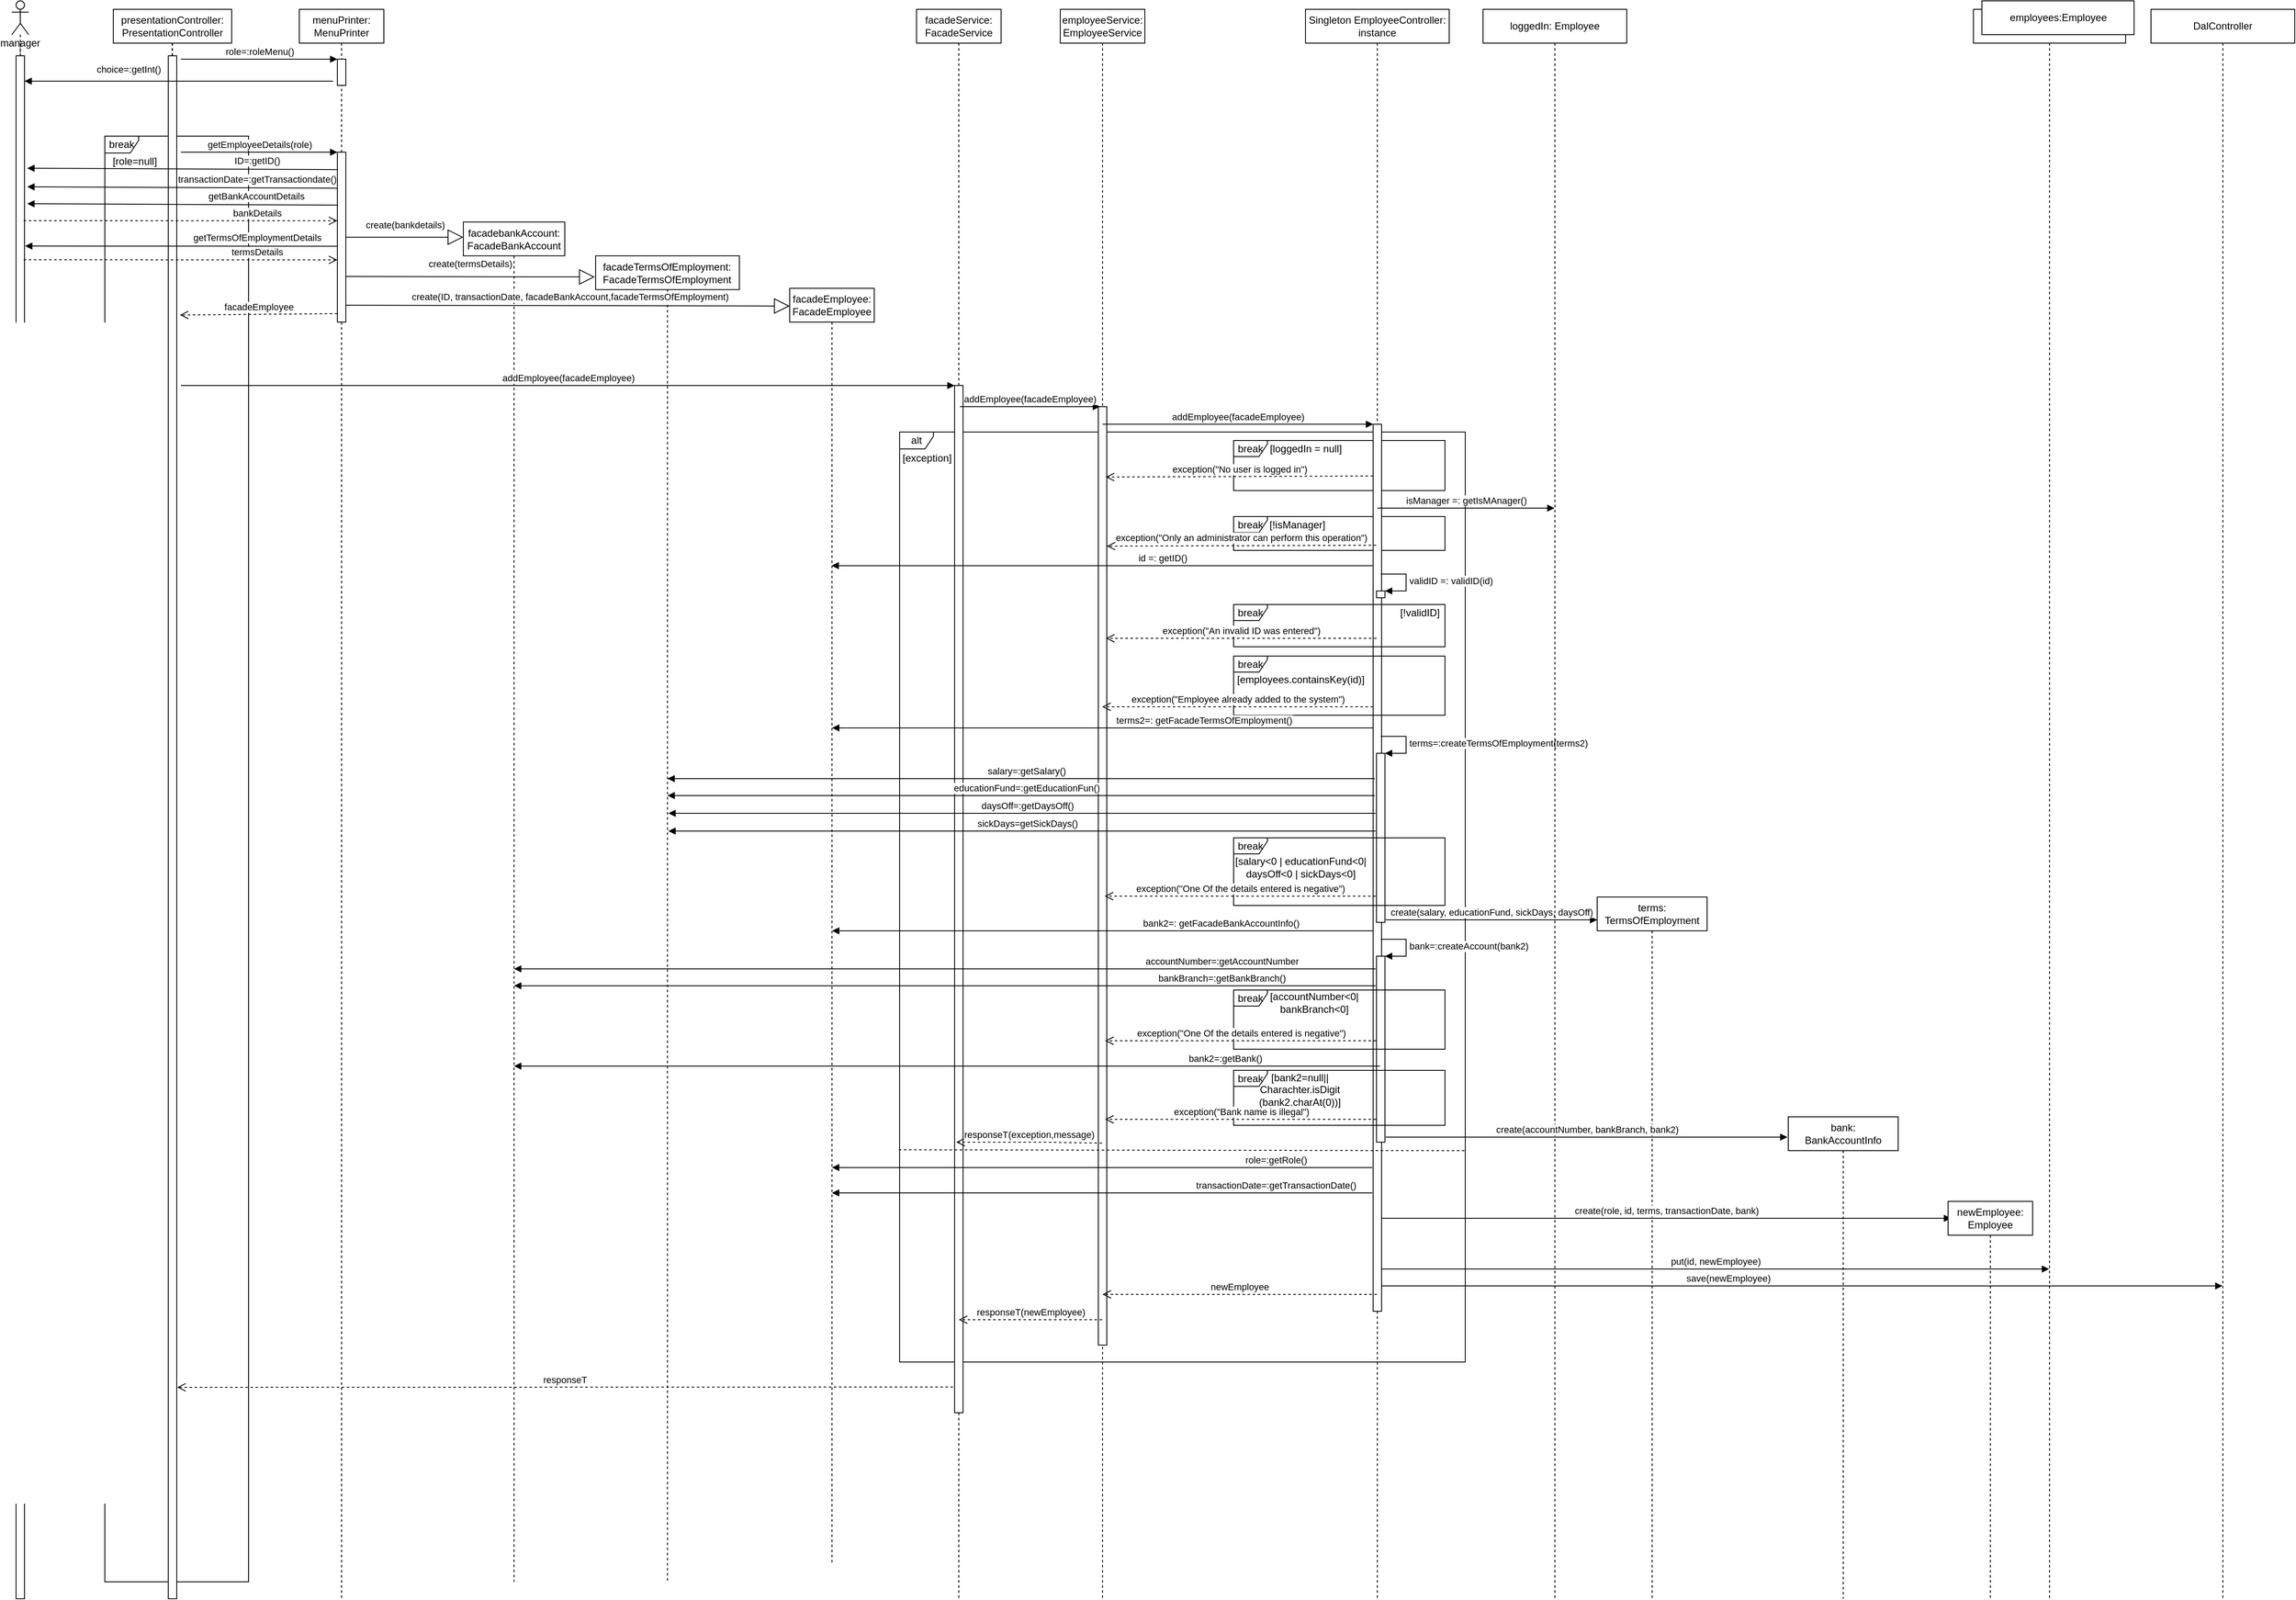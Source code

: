 <mxfile version="14.5.7" type="github">
  <diagram id="QsEkxKzfpSg2MEQ44GEc" name="Page-1">
    <mxGraphModel dx="1256" dy="277" grid="1" gridSize="10" guides="1" tooltips="1" connect="1" arrows="1" fold="1" page="1" pageScale="1" pageWidth="850" pageHeight="1100" math="0" shadow="0">
      <root>
        <mxCell id="0" />
        <mxCell id="1" parent="0" />
        <mxCell id="zgLPppWvpR13mUtz7S9A-83" value="break" style="shape=umlFrame;whiteSpace=wrap;html=1;width=40;height=19;" parent="1" vertex="1">
          <mxGeometry x="1335" y="560" width="250" height="59.21" as="geometry" />
        </mxCell>
        <mxCell id="zgLPppWvpR13mUtz7S9A-81" value="alt" style="shape=umlFrame;whiteSpace=wrap;html=1;width=40;height=20;" parent="1" vertex="1">
          <mxGeometry x="940" y="550" width="669" height="1100" as="geometry" />
        </mxCell>
        <mxCell id="zgLPppWvpR13mUtz7S9A-86" value="break" style="shape=umlFrame;whiteSpace=wrap;html=1;width=40;height=19;" parent="1" vertex="1">
          <mxGeometry x="1335" y="650" width="250" height="40" as="geometry" />
        </mxCell>
        <mxCell id="zgLPppWvpR13mUtz7S9A-31" value="break" style="shape=umlFrame;whiteSpace=wrap;html=1;width=40;height=20;" parent="1" vertex="1">
          <mxGeometry y="200" width="170" height="1710" as="geometry" />
        </mxCell>
        <mxCell id="zgLPppWvpR13mUtz7S9A-66" value="manager" style="shape=umlLifeline;participant=umlActor;perimeter=lifelinePerimeter;whiteSpace=wrap;html=1;container=1;collapsible=0;recursiveResize=0;verticalAlign=top;spacingTop=36;outlineConnect=0;" parent="1" vertex="1">
          <mxGeometry x="-110" y="40" width="20" height="800" as="geometry" />
        </mxCell>
        <mxCell id="zgLPppWvpR13mUtz7S9A-65" value="presentationController:&lt;br&gt;PresentationController" style="shape=umlLifeline;perimeter=lifelinePerimeter;whiteSpace=wrap;html=1;container=1;collapsible=0;recursiveResize=0;outlineConnect=0;" parent="1" vertex="1">
          <mxGeometry x="10" y="50" width="140" height="790" as="geometry" />
        </mxCell>
        <mxCell id="zgLPppWvpR13mUtz7S9A-64" value="menuPrinter:&lt;br&gt;MenuPrinter" style="shape=umlLifeline;perimeter=lifelinePerimeter;whiteSpace=wrap;html=1;container=1;collapsible=0;recursiveResize=0;outlineConnect=0;" parent="1" vertex="1">
          <mxGeometry x="230" y="50" width="100" height="1880" as="geometry" />
        </mxCell>
        <mxCell id="zgLPppWvpR13mUtz7S9A-3" value="" style="endArrow=none;dashed=1;html=1;entryX=0.5;entryY=1;entryDx=0;entryDy=0;" parent="1" source="zgLPppWvpR13mUtz7S9A-14" edge="1">
          <mxGeometry width="50" height="50" relative="1" as="geometry">
            <mxPoint x="-100" y="568.4" as="sourcePoint" />
            <mxPoint x="-100" y="90" as="targetPoint" />
          </mxGeometry>
        </mxCell>
        <mxCell id="zgLPppWvpR13mUtz7S9A-5" value="create(bankdetails)" style="endArrow=block;endSize=16;endFill=0;html=1;" parent="1" edge="1">
          <mxGeometry y="15" width="160" relative="1" as="geometry">
            <mxPoint x="285" y="319.59" as="sourcePoint" />
            <mxPoint x="424" y="319.59" as="targetPoint" />
            <mxPoint as="offset" />
          </mxGeometry>
        </mxCell>
        <mxCell id="zgLPppWvpR13mUtz7S9A-10" value="" style="endArrow=none;dashed=1;html=1;entryX=0.5;entryY=1;entryDx=0;entryDy=0;" parent="1" source="zgLPppWvpR13mUtz7S9A-16" edge="1">
          <mxGeometry width="50" height="50" relative="1" as="geometry">
            <mxPoint x="79.5" y="568.4" as="sourcePoint" />
            <mxPoint x="79.5" y="90" as="targetPoint" />
          </mxGeometry>
        </mxCell>
        <mxCell id="zgLPppWvpR13mUtz7S9A-14" value="" style="html=1;points=[];perimeter=orthogonalPerimeter;" parent="1" vertex="1">
          <mxGeometry x="-105" y="105" width="10" height="1825" as="geometry" />
        </mxCell>
        <mxCell id="zgLPppWvpR13mUtz7S9A-16" value="" style="html=1;points=[];perimeter=orthogonalPerimeter;" parent="1" vertex="1">
          <mxGeometry x="75" y="105" width="10" height="1825" as="geometry" />
        </mxCell>
        <mxCell id="zgLPppWvpR13mUtz7S9A-22" value="" style="html=1;points=[];perimeter=orthogonalPerimeter;" parent="1" vertex="1">
          <mxGeometry x="275" y="109" width="10" height="31" as="geometry" />
        </mxCell>
        <mxCell id="zgLPppWvpR13mUtz7S9A-23" value="role=:roleMenu()" style="html=1;verticalAlign=bottom;endArrow=block;entryX=0;entryY=0;" parent="1" target="zgLPppWvpR13mUtz7S9A-22" edge="1">
          <mxGeometry relative="1" as="geometry">
            <mxPoint x="90" y="109" as="sourcePoint" />
          </mxGeometry>
        </mxCell>
        <mxCell id="zgLPppWvpR13mUtz7S9A-26" value="getEmployeeDetails(role)" style="html=1;verticalAlign=bottom;endArrow=block;entryX=0;entryY=0;" parent="1" target="zgLPppWvpR13mUtz7S9A-25" edge="1">
          <mxGeometry relative="1" as="geometry">
            <mxPoint x="90" y="219" as="sourcePoint" />
          </mxGeometry>
        </mxCell>
        <mxCell id="zgLPppWvpR13mUtz7S9A-27" value="facadeEmployee" style="html=1;verticalAlign=bottom;endArrow=open;dashed=1;endSize=8;exitX=0;exitY=0.95;entryX=1.376;entryY=0.168;entryDx=0;entryDy=0;entryPerimeter=0;" parent="1" source="zgLPppWvpR13mUtz7S9A-25" edge="1" target="zgLPppWvpR13mUtz7S9A-16">
          <mxGeometry relative="1" as="geometry">
            <mxPoint x="86" y="467" as="targetPoint" />
          </mxGeometry>
        </mxCell>
        <mxCell id="zgLPppWvpR13mUtz7S9A-29" value="choice=:getInt()" style="html=1;verticalAlign=bottom;endArrow=block;entryX=1;entryY=0;" parent="1" edge="1">
          <mxGeometry x="0.33" y="-5" relative="1" as="geometry">
            <mxPoint x="270" y="135" as="sourcePoint" />
            <mxPoint x="-95" y="135" as="targetPoint" />
            <mxPoint as="offset" />
          </mxGeometry>
        </mxCell>
        <mxCell id="zgLPppWvpR13mUtz7S9A-34" value="[role=null]" style="text;html=1;align=center;verticalAlign=middle;resizable=0;points=[];autosize=1;" parent="1" vertex="1">
          <mxGeometry y="220" width="70" height="20" as="geometry" />
        </mxCell>
        <mxCell id="zgLPppWvpR13mUtz7S9A-43" value="bankDetails" style="html=1;verticalAlign=bottom;endArrow=open;dashed=1;endSize=8;entryX=-0.004;entryY=0.232;entryDx=0;entryDy=0;entryPerimeter=0;" parent="1" edge="1">
          <mxGeometry x="0.488" relative="1" as="geometry">
            <mxPoint x="275.0" y="300.16" as="targetPoint" />
            <mxPoint x="-95.96" y="300.0" as="sourcePoint" />
            <mxPoint as="offset" />
          </mxGeometry>
        </mxCell>
        <mxCell id="zgLPppWvpR13mUtz7S9A-42" value="getBankAccountDetails" style="html=1;verticalAlign=bottom;endArrow=block;entryX=1.324;entryY=0.274;entryDx=0;entryDy=0;entryPerimeter=0;" parent="1" edge="1">
          <mxGeometry x="-0.476" y="-1" relative="1" as="geometry">
            <mxPoint x="275" y="281.59" as="sourcePoint" />
            <mxPoint x="-91.76" y="280" as="targetPoint" />
            <mxPoint as="offset" />
          </mxGeometry>
        </mxCell>
        <mxCell id="zgLPppWvpR13mUtz7S9A-48" value="termsDetails" style="html=1;verticalAlign=bottom;endArrow=open;dashed=1;endSize=8;entryX=-0.004;entryY=0.232;entryDx=0;entryDy=0;entryPerimeter=0;" parent="1" edge="1">
          <mxGeometry x="0.488" relative="1" as="geometry">
            <mxPoint x="274.96" y="346.41" as="targetPoint" />
            <mxPoint x="-96" y="346.25" as="sourcePoint" />
            <mxPoint as="offset" />
          </mxGeometry>
        </mxCell>
        <mxCell id="zgLPppWvpR13mUtz7S9A-49" value="getTermsOfEmploymentDetails" style="html=1;verticalAlign=bottom;endArrow=block;entryX=1.068;entryY=0.37;entryDx=0;entryDy=0;entryPerimeter=0;" parent="1" edge="1">
          <mxGeometry x="-0.482" y="-1" relative="1" as="geometry">
            <mxPoint x="275" y="330.25" as="sourcePoint" />
            <mxPoint x="-94.32" y="330" as="targetPoint" />
            <mxPoint as="offset" />
          </mxGeometry>
        </mxCell>
        <mxCell id="zgLPppWvpR13mUtz7S9A-51" value="create(termsDetails)" style="endArrow=block;endSize=16;endFill=0;html=1;exitX=0.956;exitY=0.734;exitDx=0;exitDy=0;exitPerimeter=0;" parent="1" edge="1">
          <mxGeometry y="15" width="160" relative="1" as="geometry">
            <mxPoint x="285.0" y="366.01" as="sourcePoint" />
            <mxPoint x="579.44" y="366.59" as="targetPoint" />
            <mxPoint as="offset" />
          </mxGeometry>
        </mxCell>
        <mxCell id="zgLPppWvpR13mUtz7S9A-53" value="facadebankAccount:&lt;br&gt;FacadeBankAccount" style="shape=umlLifeline;perimeter=lifelinePerimeter;whiteSpace=wrap;html=1;container=1;collapsible=0;recursiveResize=0;outlineConnect=0;" parent="1" vertex="1">
          <mxGeometry x="424" y="301.59" width="120" height="1608.41" as="geometry" />
        </mxCell>
        <mxCell id="zgLPppWvpR13mUtz7S9A-54" value="facadeTermsOfEmployment:&lt;br&gt;FacadeTermsOfEmployment" style="shape=umlLifeline;perimeter=lifelinePerimeter;whiteSpace=wrap;html=1;container=1;collapsible=0;recursiveResize=0;outlineConnect=0;" parent="1" vertex="1">
          <mxGeometry x="580.44" y="341.59" width="170" height="1568.41" as="geometry" />
        </mxCell>
        <mxCell id="zgLPppWvpR13mUtz7S9A-25" value="" style="html=1;points=[];perimeter=orthogonalPerimeter;" parent="1" vertex="1">
          <mxGeometry x="275" y="219" width="10" height="201" as="geometry" />
        </mxCell>
        <mxCell id="zgLPppWvpR13mUtz7S9A-57" value="ID=:getID()" style="html=1;verticalAlign=bottom;endArrow=block;entryX=1.324;entryY=0.274;entryDx=0;entryDy=0;entryPerimeter=0;" parent="1" edge="1">
          <mxGeometry x="-0.482" y="-1" relative="1" as="geometry">
            <mxPoint x="275" y="239.59" as="sourcePoint" />
            <mxPoint x="-91.76" y="238.0" as="targetPoint" />
            <mxPoint as="offset" />
          </mxGeometry>
        </mxCell>
        <mxCell id="zgLPppWvpR13mUtz7S9A-61" value="transactionDate=:getTransactiondate()" style="html=1;verticalAlign=bottom;endArrow=block;entryX=1.324;entryY=0.274;entryDx=0;entryDy=0;entryPerimeter=0;" parent="1" edge="1">
          <mxGeometry x="-0.482" y="-1" relative="1" as="geometry">
            <mxPoint x="275" y="261.59" as="sourcePoint" />
            <mxPoint x="-91.76" y="260" as="targetPoint" />
            <mxPoint as="offset" />
          </mxGeometry>
        </mxCell>
        <mxCell id="zgLPppWvpR13mUtz7S9A-62" value="create(ID, transactionDate, facadeBankAccount,facadeTermsOfEmployment)" style="endArrow=block;endSize=16;endFill=0;html=1;exitX=0.956;exitY=0.734;exitDx=0;exitDy=0;exitPerimeter=0;" parent="1" edge="1">
          <mxGeometry x="0.009" y="11" width="160" relative="1" as="geometry">
            <mxPoint x="285.0" y="400" as="sourcePoint" />
            <mxPoint x="810" y="401" as="targetPoint" />
            <mxPoint as="offset" />
          </mxGeometry>
        </mxCell>
        <mxCell id="zgLPppWvpR13mUtz7S9A-63" value="facadeEmployee:&lt;br&gt;FacadeEmployee" style="shape=umlLifeline;perimeter=lifelinePerimeter;whiteSpace=wrap;html=1;container=1;collapsible=0;recursiveResize=0;outlineConnect=0;" parent="1" vertex="1">
          <mxGeometry x="810" y="380" width="100" height="1510" as="geometry" />
        </mxCell>
        <mxCell id="zgLPppWvpR13mUtz7S9A-67" value="facadeService:&lt;br&gt;FacadeService" style="shape=umlLifeline;perimeter=lifelinePerimeter;whiteSpace=wrap;html=1;container=1;collapsible=0;recursiveResize=0;outlineConnect=0;" parent="1" vertex="1">
          <mxGeometry x="960" y="50" width="100" height="1880" as="geometry" />
        </mxCell>
        <mxCell id="zgLPppWvpR13mUtz7S9A-68" value="" style="html=1;points=[];perimeter=orthogonalPerimeter;" parent="zgLPppWvpR13mUtz7S9A-67" vertex="1">
          <mxGeometry x="45" y="445" width="10" height="1215" as="geometry" />
        </mxCell>
        <mxCell id="zgLPppWvpR13mUtz7S9A-69" value="addEmployee(facadeEmployee)" style="html=1;verticalAlign=bottom;endArrow=block;entryX=0;entryY=0;" parent="1" target="zgLPppWvpR13mUtz7S9A-68" edge="1">
          <mxGeometry relative="1" as="geometry">
            <mxPoint x="90" y="495" as="sourcePoint" />
          </mxGeometry>
        </mxCell>
        <mxCell id="zgLPppWvpR13mUtz7S9A-70" value="responseT" style="html=1;verticalAlign=bottom;endArrow=open;dashed=1;endSize=8;exitX=-0.183;exitY=0.975;entryX=1.056;entryY=0.863;entryDx=0;entryDy=0;entryPerimeter=0;exitDx=0;exitDy=0;exitPerimeter=0;" parent="1" source="zgLPppWvpR13mUtz7S9A-68" target="zgLPppWvpR13mUtz7S9A-16" edge="1">
          <mxGeometry relative="1" as="geometry">
            <mxPoint x="90" y="752" as="targetPoint" />
            <Array as="points" />
          </mxGeometry>
        </mxCell>
        <mxCell id="zgLPppWvpR13mUtz7S9A-71" value="employeeService:&lt;br&gt;EmployeeService" style="shape=umlLifeline;perimeter=lifelinePerimeter;whiteSpace=wrap;html=1;container=1;collapsible=0;recursiveResize=0;outlineConnect=0;" parent="1" vertex="1">
          <mxGeometry x="1130" y="50" width="100" height="1880" as="geometry" />
        </mxCell>
        <mxCell id="zgLPppWvpR13mUtz7S9A-75" value="" style="html=1;points=[];perimeter=orthogonalPerimeter;" parent="zgLPppWvpR13mUtz7S9A-71" vertex="1">
          <mxGeometry x="45" y="470" width="10" height="1110" as="geometry" />
        </mxCell>
        <mxCell id="zgLPppWvpR13mUtz7S9A-73" value="Singleton EmployeeController: instance" style="shape=umlLifeline;perimeter=lifelinePerimeter;whiteSpace=wrap;html=1;container=1;collapsible=0;recursiveResize=0;outlineConnect=0;" parent="1" vertex="1">
          <mxGeometry x="1420" y="50" width="170" height="1880" as="geometry" />
        </mxCell>
        <mxCell id="zgLPppWvpR13mUtz7S9A-78" value="" style="html=1;points=[];perimeter=orthogonalPerimeter;" parent="zgLPppWvpR13mUtz7S9A-73" vertex="1">
          <mxGeometry x="80" y="490.79" width="10" height="1049.21" as="geometry" />
        </mxCell>
        <mxCell id="zgLPppWvpR13mUtz7S9A-99" value="" style="html=1;points=[];perimeter=orthogonalPerimeter;" parent="zgLPppWvpR13mUtz7S9A-73" vertex="1">
          <mxGeometry x="84" y="688" width="10" height="8" as="geometry" />
        </mxCell>
        <mxCell id="zgLPppWvpR13mUtz7S9A-100" value="validID =: validID(id)" style="edgeStyle=orthogonalEdgeStyle;html=1;align=left;spacingLeft=2;endArrow=block;rounded=0;entryX=1;entryY=0;" parent="zgLPppWvpR13mUtz7S9A-73" target="zgLPppWvpR13mUtz7S9A-99" edge="1">
          <mxGeometry relative="1" as="geometry">
            <mxPoint x="89" y="668" as="sourcePoint" />
            <Array as="points">
              <mxPoint x="119" y="668" />
            </Array>
          </mxGeometry>
        </mxCell>
        <mxCell id="zgLPppWvpR13mUtz7S9A-124" value="" style="html=1;points=[];perimeter=orthogonalPerimeter;" parent="zgLPppWvpR13mUtz7S9A-73" vertex="1">
          <mxGeometry x="84" y="880" width="10" height="200" as="geometry" />
        </mxCell>
        <mxCell id="zgLPppWvpR13mUtz7S9A-125" value="terms=:createTermsOfEmployment(terms2)" style="edgeStyle=orthogonalEdgeStyle;html=1;align=left;spacingLeft=2;endArrow=block;rounded=0;entryX=1;entryY=0;" parent="zgLPppWvpR13mUtz7S9A-73" target="zgLPppWvpR13mUtz7S9A-124" edge="1">
          <mxGeometry relative="1" as="geometry">
            <mxPoint x="89" y="860" as="sourcePoint" />
            <Array as="points">
              <mxPoint x="119" y="860" />
            </Array>
          </mxGeometry>
        </mxCell>
        <mxCell id="zgLPppWvpR13mUtz7S9A-135" value="" style="html=1;points=[];perimeter=orthogonalPerimeter;" parent="zgLPppWvpR13mUtz7S9A-73" vertex="1">
          <mxGeometry x="84" y="1120" width="10" height="220" as="geometry" />
        </mxCell>
        <mxCell id="zgLPppWvpR13mUtz7S9A-136" value="bank=:createAccount(bank2)" style="edgeStyle=orthogonalEdgeStyle;html=1;align=left;spacingLeft=2;endArrow=block;rounded=0;entryX=1;entryY=0;" parent="zgLPppWvpR13mUtz7S9A-73" target="zgLPppWvpR13mUtz7S9A-135" edge="1">
          <mxGeometry relative="1" as="geometry">
            <mxPoint x="89" y="1100" as="sourcePoint" />
            <Array as="points">
              <mxPoint x="119" y="1100" />
            </Array>
          </mxGeometry>
        </mxCell>
        <mxCell id="zgLPppWvpR13mUtz7S9A-76" value="addEmployee(facadeEmployee)" style="html=1;verticalAlign=bottom;endArrow=block;entryX=0;entryY=0;" parent="1" edge="1">
          <mxGeometry relative="1" as="geometry">
            <mxPoint x="1011.324" y="520.0" as="sourcePoint" />
            <mxPoint x="1177" y="520.0" as="targetPoint" />
          </mxGeometry>
        </mxCell>
        <mxCell id="zgLPppWvpR13mUtz7S9A-77" value="responseT(newEmployee)" style="html=1;verticalAlign=bottom;endArrow=open;dashed=1;endSize=8;" parent="1" source="zgLPppWvpR13mUtz7S9A-71" target="zgLPppWvpR13mUtz7S9A-67" edge="1">
          <mxGeometry relative="1" as="geometry">
            <mxPoint x="950" y="686" as="targetPoint" />
            <Array as="points">
              <mxPoint x="1120" y="1600" />
            </Array>
          </mxGeometry>
        </mxCell>
        <mxCell id="zgLPppWvpR13mUtz7S9A-79" value="addEmployee(facadeEmployee)" style="html=1;verticalAlign=bottom;endArrow=block;entryX=0;entryY=0;" parent="1" source="zgLPppWvpR13mUtz7S9A-71" target="zgLPppWvpR13mUtz7S9A-78" edge="1">
          <mxGeometry relative="1" as="geometry">
            <mxPoint x="1300" y="540.79" as="sourcePoint" />
          </mxGeometry>
        </mxCell>
        <mxCell id="zgLPppWvpR13mUtz7S9A-80" value="newEmployee" style="html=1;verticalAlign=bottom;endArrow=open;dashed=1;endSize=8;" parent="1" source="zgLPppWvpR13mUtz7S9A-73" target="zgLPppWvpR13mUtz7S9A-71" edge="1">
          <mxGeometry relative="1" as="geometry">
            <mxPoint x="1300" y="616.79" as="targetPoint" />
            <Array as="points">
              <mxPoint x="1430" y="1570" />
            </Array>
          </mxGeometry>
        </mxCell>
        <mxCell id="zgLPppWvpR13mUtz7S9A-82" value="[exception]" style="text;html=1;align=center;verticalAlign=middle;resizable=0;points=[];autosize=1;" parent="1" vertex="1">
          <mxGeometry x="937" y="570.79" width="70" height="20" as="geometry" />
        </mxCell>
        <mxCell id="zgLPppWvpR13mUtz7S9A-84" value="[loggedIn = null]" style="text;html=1;align=center;verticalAlign=middle;resizable=0;points=[];autosize=1;" parent="1" vertex="1">
          <mxGeometry x="1370" y="560" width="100" height="20" as="geometry" />
        </mxCell>
        <mxCell id="zgLPppWvpR13mUtz7S9A-85" value="exception(&quot;No user is logged in&quot;)" style="html=1;verticalAlign=bottom;endArrow=open;dashed=1;endSize=8;entryX=0.876;entryY=0.075;entryDx=0;entryDy=0;entryPerimeter=0;" parent="1" target="zgLPppWvpR13mUtz7S9A-75" edge="1">
          <mxGeometry x="-0.001" relative="1" as="geometry">
            <mxPoint x="1500" y="602" as="sourcePoint" />
            <mxPoint x="1290" y="630" as="targetPoint" />
            <mxPoint as="offset" />
          </mxGeometry>
        </mxCell>
        <mxCell id="zgLPppWvpR13mUtz7S9A-87" value="[!isManager]" style="text;html=1;align=center;verticalAlign=middle;resizable=0;points=[];autosize=1;" parent="1" vertex="1">
          <mxGeometry x="1370" y="650" width="80" height="20" as="geometry" />
        </mxCell>
        <mxCell id="zgLPppWvpR13mUtz7S9A-88" value="exception(&quot;Only an administrator can perform this operation&quot;)" style="html=1;verticalAlign=bottom;endArrow=open;dashed=1;endSize=8;exitX=-0.136;exitY=0.403;exitDx=0;exitDy=0;exitPerimeter=0;" parent="1" edge="1">
          <mxGeometry relative="1" as="geometry">
            <mxPoint x="1503.64" y="683.912" as="sourcePoint" />
            <mxPoint x="1185" y="685" as="targetPoint" />
          </mxGeometry>
        </mxCell>
        <mxCell id="zgLPppWvpR13mUtz7S9A-91" value="break" style="shape=umlFrame;whiteSpace=wrap;html=1;width=40;height=19;" parent="1" vertex="1">
          <mxGeometry x="1335" y="815" width="250" height="70" as="geometry" />
        </mxCell>
        <mxCell id="zgLPppWvpR13mUtz7S9A-92" value="exception(&quot;Employee already added to the system&quot;)" style="html=1;verticalAlign=bottom;endArrow=open;dashed=1;endSize=8;" parent="1" edge="1">
          <mxGeometry relative="1" as="geometry">
            <mxPoint x="1500" y="875" as="sourcePoint" />
            <mxPoint x="1179.504" y="875.0" as="targetPoint" />
          </mxGeometry>
        </mxCell>
        <mxCell id="zgLPppWvpR13mUtz7S9A-93" value="[employees.containsKey(id)]" style="text;html=1;align=center;verticalAlign=middle;resizable=0;points=[];autosize=1;" parent="1" vertex="1">
          <mxGeometry x="1329" y="833" width="170" height="20" as="geometry" />
        </mxCell>
        <mxCell id="zgLPppWvpR13mUtz7S9A-94" value="terms:&lt;br&gt;TermsOfEmployment" style="shape=umlLifeline;perimeter=lifelinePerimeter;whiteSpace=wrap;html=1;container=1;collapsible=0;recursiveResize=0;outlineConnect=0;" parent="1" vertex="1">
          <mxGeometry x="1765" y="1100" width="130" height="830" as="geometry" />
        </mxCell>
        <mxCell id="zgLPppWvpR13mUtz7S9A-95" value="create(salary, educationFund, sickDays, daysOff)" style="html=1;verticalAlign=bottom;endArrow=block;" parent="1" edge="1">
          <mxGeometry width="80" relative="1" as="geometry">
            <mxPoint x="1515" y="1127" as="sourcePoint" />
            <mxPoint x="1765" y="1127" as="targetPoint" />
          </mxGeometry>
        </mxCell>
        <mxCell id="zgLPppWvpR13mUtz7S9A-96" value="break" style="shape=umlFrame;whiteSpace=wrap;html=1;width=40;height=19;" parent="1" vertex="1">
          <mxGeometry x="1335" y="754" width="250" height="50" as="geometry" />
        </mxCell>
        <mxCell id="zgLPppWvpR13mUtz7S9A-97" value="[!validID]" style="text;html=1;align=center;verticalAlign=middle;resizable=0;points=[];autosize=1;" parent="1" vertex="1">
          <mxGeometry x="1525" y="754" width="60" height="20" as="geometry" />
        </mxCell>
        <mxCell id="zgLPppWvpR13mUtz7S9A-98" value="exception(&quot;An invalid ID was entered&quot;)" style="html=1;verticalAlign=bottom;endArrow=open;dashed=1;endSize=8;" parent="1" edge="1">
          <mxGeometry relative="1" as="geometry">
            <mxPoint x="1504" y="794" as="sourcePoint" />
            <mxPoint x="1184.004" y="794.0" as="targetPoint" />
          </mxGeometry>
        </mxCell>
        <mxCell id="zgLPppWvpR13mUtz7S9A-101" value="id =: getID()" style="html=1;verticalAlign=bottom;endArrow=block;exitX=-0.072;exitY=0.443;exitDx=0;exitDy=0;exitPerimeter=0;" parent="1" edge="1">
          <mxGeometry x="-0.223" width="80" relative="1" as="geometry">
            <mxPoint x="1499.28" y="708.08" as="sourcePoint" />
            <mxPoint x="859.5" y="708.08" as="targetPoint" />
            <mxPoint as="offset" />
          </mxGeometry>
        </mxCell>
        <mxCell id="zgLPppWvpR13mUtz7S9A-107" value="loggedIn: Employee" style="shape=umlLifeline;perimeter=lifelinePerimeter;whiteSpace=wrap;html=1;container=1;collapsible=0;recursiveResize=0;outlineConnect=0;" parent="1" vertex="1">
          <mxGeometry x="1630" y="50" width="170" height="1880" as="geometry" />
        </mxCell>
        <mxCell id="zgLPppWvpR13mUtz7S9A-162" value="put(id, newEmployee)" style="html=1;verticalAlign=bottom;endArrow=block;" parent="zgLPppWvpR13mUtz7S9A-107" target="zgLPppWvpR13mUtz7S9A-159" edge="1">
          <mxGeometry width="80" relative="1" as="geometry">
            <mxPoint x="-120.0" y="1490" as="sourcePoint" />
            <mxPoint x="553.553" y="1490" as="targetPoint" />
          </mxGeometry>
        </mxCell>
        <mxCell id="lreDrelpx_JOkLOI-1Du-3" value="save(newEmployee)" style="html=1;verticalAlign=bottom;endArrow=block;" edge="1" parent="zgLPppWvpR13mUtz7S9A-107" target="lreDrelpx_JOkLOI-1Du-1">
          <mxGeometry x="-0.175" width="80" relative="1" as="geometry">
            <mxPoint x="-120.0" y="1510" as="sourcePoint" />
            <mxPoint x="669.5" y="1510" as="targetPoint" />
            <mxPoint as="offset" />
          </mxGeometry>
        </mxCell>
        <mxCell id="zgLPppWvpR13mUtz7S9A-114" value="isManager =: getIsMAnager()" style="html=1;verticalAlign=bottom;endArrow=block;" parent="1" source="zgLPppWvpR13mUtz7S9A-73" target="zgLPppWvpR13mUtz7S9A-107" edge="1">
          <mxGeometry width="80" relative="1" as="geometry">
            <mxPoint x="1460" y="700" as="sourcePoint" />
            <mxPoint x="1540" y="700" as="targetPoint" />
            <Array as="points">
              <mxPoint x="1660" y="640" />
            </Array>
          </mxGeometry>
        </mxCell>
        <mxCell id="zgLPppWvpR13mUtz7S9A-116" value="terms2=: getFacadeTermsOfEmployment()" style="html=1;verticalAlign=bottom;endArrow=block;exitX=-0.072;exitY=0.443;exitDx=0;exitDy=0;exitPerimeter=0;" parent="1" edge="1">
          <mxGeometry x="-0.375" width="80" relative="1" as="geometry">
            <mxPoint x="1499.89" y="900.0" as="sourcePoint" />
            <mxPoint x="860.11" y="900.0" as="targetPoint" />
            <mxPoint as="offset" />
          </mxGeometry>
        </mxCell>
        <mxCell id="zgLPppWvpR13mUtz7S9A-127" value="salary=:getSalary()" style="html=1;verticalAlign=bottom;endArrow=block;exitX=-0.072;exitY=0.443;exitDx=0;exitDy=0;exitPerimeter=0;" parent="1" target="zgLPppWvpR13mUtz7S9A-54" edge="1">
          <mxGeometry x="-0.015" width="80" relative="1" as="geometry">
            <mxPoint x="1502.0" y="960.0" as="sourcePoint" />
            <mxPoint x="862.22" y="960.0" as="targetPoint" />
            <mxPoint as="offset" />
          </mxGeometry>
        </mxCell>
        <mxCell id="zgLPppWvpR13mUtz7S9A-128" value="educationFund=:getEducationFun()" style="html=1;verticalAlign=bottom;endArrow=block;exitX=-0.072;exitY=0.443;exitDx=0;exitDy=0;exitPerimeter=0;" parent="1" edge="1">
          <mxGeometry x="-0.015" width="80" relative="1" as="geometry">
            <mxPoint x="1502" y="980.0" as="sourcePoint" />
            <mxPoint x="665.5" y="980.0" as="targetPoint" />
            <mxPoint as="offset" />
          </mxGeometry>
        </mxCell>
        <mxCell id="zgLPppWvpR13mUtz7S9A-129" value="daysOff=:getDaysOff()" style="html=1;verticalAlign=bottom;endArrow=block;exitX=-0.072;exitY=0.443;exitDx=0;exitDy=0;exitPerimeter=0;" parent="1" edge="1">
          <mxGeometry x="-0.015" width="80" relative="1" as="geometry">
            <mxPoint x="1503" y="1001.0" as="sourcePoint" />
            <mxPoint x="666.5" y="1001.0" as="targetPoint" />
            <mxPoint as="offset" />
          </mxGeometry>
        </mxCell>
        <mxCell id="zgLPppWvpR13mUtz7S9A-130" value="sickDays=getSickDays()" style="html=1;verticalAlign=bottom;endArrow=block;exitX=-0.072;exitY=0.443;exitDx=0;exitDy=0;exitPerimeter=0;" parent="1" edge="1">
          <mxGeometry x="-0.015" width="80" relative="1" as="geometry">
            <mxPoint x="1503" y="1022.0" as="sourcePoint" />
            <mxPoint x="666.5" y="1022.0" as="targetPoint" />
            <mxPoint as="offset" />
          </mxGeometry>
        </mxCell>
        <mxCell id="zgLPppWvpR13mUtz7S9A-131" value="break" style="shape=umlFrame;whiteSpace=wrap;html=1;width=40;height=19;" parent="1" vertex="1">
          <mxGeometry x="1335" y="1030" width="250" height="80" as="geometry" />
        </mxCell>
        <mxCell id="zgLPppWvpR13mUtz7S9A-132" value="exception(&quot;One Of the details entered is negative&quot;)" style="html=1;verticalAlign=bottom;endArrow=open;dashed=1;endSize=8;" parent="1" edge="1">
          <mxGeometry relative="1" as="geometry">
            <mxPoint x="1503" y="1099" as="sourcePoint" />
            <mxPoint x="1182.504" y="1099.0" as="targetPoint" />
          </mxGeometry>
        </mxCell>
        <mxCell id="zgLPppWvpR13mUtz7S9A-133" value="[salary&amp;lt;0 | educationFund&amp;lt;0|&lt;br&gt;daysOff&amp;lt;0 | sickDays&amp;lt;0]" style="text;html=1;align=center;verticalAlign=middle;resizable=0;points=[];autosize=1;" parent="1" vertex="1">
          <mxGeometry x="1329" y="1050" width="170" height="30" as="geometry" />
        </mxCell>
        <mxCell id="zgLPppWvpR13mUtz7S9A-134" value="bank2=: getFacadeBankAccountInfo()" style="html=1;verticalAlign=bottom;endArrow=block;exitX=-0.072;exitY=0.443;exitDx=0;exitDy=0;exitPerimeter=0;" parent="1" edge="1">
          <mxGeometry x="-0.438" width="80" relative="1" as="geometry">
            <mxPoint x="1499.89" y="1140.0" as="sourcePoint" />
            <mxPoint x="860.11" y="1140.0" as="targetPoint" />
            <mxPoint as="offset" />
          </mxGeometry>
        </mxCell>
        <mxCell id="zgLPppWvpR13mUtz7S9A-137" value="accountNumber=:getAccountNumber" style="html=1;verticalAlign=bottom;endArrow=block;exitX=-0.072;exitY=0.443;exitDx=0;exitDy=0;exitPerimeter=0;" parent="1" target="zgLPppWvpR13mUtz7S9A-53" edge="1">
          <mxGeometry x="-0.642" width="80" relative="1" as="geometry">
            <mxPoint x="1503" y="1185.0" as="sourcePoint" />
            <mxPoint x="666.5" y="1185.0" as="targetPoint" />
            <mxPoint as="offset" />
          </mxGeometry>
        </mxCell>
        <mxCell id="zgLPppWvpR13mUtz7S9A-138" value="bankBranch=:getBankBranch()" style="html=1;verticalAlign=bottom;endArrow=block;exitX=-0.072;exitY=0.443;exitDx=0;exitDy=0;exitPerimeter=0;" parent="1" target="zgLPppWvpR13mUtz7S9A-53" edge="1">
          <mxGeometry x="-0.642" width="80" relative="1" as="geometry">
            <mxPoint x="1503" y="1205.0" as="sourcePoint" />
            <mxPoint x="666.5" y="1205.0" as="targetPoint" />
            <mxPoint as="offset" />
          </mxGeometry>
        </mxCell>
        <mxCell id="zgLPppWvpR13mUtz7S9A-139" value="bank2=:getBank()" style="html=1;verticalAlign=bottom;endArrow=block;" parent="1" target="zgLPppWvpR13mUtz7S9A-53" edge="1">
          <mxGeometry x="-0.642" width="80" relative="1" as="geometry">
            <mxPoint x="1508" y="1300" as="sourcePoint" />
            <mxPoint x="666.5" y="1226.0" as="targetPoint" />
            <mxPoint as="offset" />
            <Array as="points">
              <mxPoint x="1480" y="1300" />
            </Array>
          </mxGeometry>
        </mxCell>
        <mxCell id="zgLPppWvpR13mUtz7S9A-141" value="break" style="shape=umlFrame;whiteSpace=wrap;html=1;width=40;height=19;" parent="1" vertex="1">
          <mxGeometry x="1335" y="1210" width="250" height="70" as="geometry" />
        </mxCell>
        <mxCell id="zgLPppWvpR13mUtz7S9A-142" value="exception(&quot;One Of the details entered is negative&quot;)" style="html=1;verticalAlign=bottom;endArrow=open;dashed=1;endSize=8;" parent="1" edge="1">
          <mxGeometry relative="1" as="geometry">
            <mxPoint x="1503.5" y="1270" as="sourcePoint" />
            <mxPoint x="1183.004" y="1270.0" as="targetPoint" />
          </mxGeometry>
        </mxCell>
        <mxCell id="zgLPppWvpR13mUtz7S9A-143" value="[accountNumber&amp;lt;0|&lt;br&gt;bankBranch&amp;lt;0]" style="text;html=1;align=center;verticalAlign=middle;resizable=0;points=[];autosize=1;" parent="1" vertex="1">
          <mxGeometry x="1370" y="1210" width="120" height="30" as="geometry" />
        </mxCell>
        <mxCell id="zgLPppWvpR13mUtz7S9A-144" value="break" style="shape=umlFrame;whiteSpace=wrap;html=1;width=40;height=19;" parent="1" vertex="1">
          <mxGeometry x="1335" y="1305" width="250" height="65" as="geometry" />
        </mxCell>
        <mxCell id="zgLPppWvpR13mUtz7S9A-145" value="exception(&quot;Bank name is illegal&quot;)" style="html=1;verticalAlign=bottom;endArrow=open;dashed=1;endSize=8;" parent="1" edge="1">
          <mxGeometry relative="1" as="geometry">
            <mxPoint x="1503.5" y="1363" as="sourcePoint" />
            <mxPoint x="1183.004" y="1363.0" as="targetPoint" />
          </mxGeometry>
        </mxCell>
        <mxCell id="zgLPppWvpR13mUtz7S9A-146" value="[bank2=null||&lt;br&gt;Charachter.isDigit&lt;br&gt;(bank2.charAt(0))]" style="text;html=1;align=center;verticalAlign=middle;resizable=0;points=[];autosize=1;" parent="1" vertex="1">
          <mxGeometry x="1358" y="1303" width="110" height="50" as="geometry" />
        </mxCell>
        <mxCell id="zgLPppWvpR13mUtz7S9A-147" value="" style="endArrow=none;dashed=1;html=1;" parent="1" edge="1">
          <mxGeometry width="50" height="50" relative="1" as="geometry">
            <mxPoint x="939" y="1399" as="sourcePoint" />
            <mxPoint x="1610" y="1400" as="targetPoint" />
          </mxGeometry>
        </mxCell>
        <mxCell id="zgLPppWvpR13mUtz7S9A-148" value="create(role, id, terms, transactionDate, bank)" style="html=1;verticalAlign=bottom;endArrow=block;" parent="1" edge="1">
          <mxGeometry width="80" relative="1" as="geometry">
            <mxPoint x="1510" y="1480" as="sourcePoint" />
            <mxPoint x="2183.553" y="1480" as="targetPoint" />
          </mxGeometry>
        </mxCell>
        <mxCell id="zgLPppWvpR13mUtz7S9A-149" value="bank:&lt;br&gt;BankAccountInfo" style="shape=umlLifeline;perimeter=lifelinePerimeter;whiteSpace=wrap;html=1;container=1;collapsible=0;recursiveResize=0;outlineConnect=0;" parent="1" vertex="1">
          <mxGeometry x="1991" y="1360" width="130" height="570" as="geometry" />
        </mxCell>
        <mxCell id="zgLPppWvpR13mUtz7S9A-150" value="create(accountNumber, bankBranch, bank2)" style="html=1;verticalAlign=bottom;endArrow=block;" parent="1" edge="1">
          <mxGeometry width="80" relative="1" as="geometry">
            <mxPoint x="1515" y="1384" as="sourcePoint" />
            <mxPoint x="1990" y="1384" as="targetPoint" />
          </mxGeometry>
        </mxCell>
        <mxCell id="zgLPppWvpR13mUtz7S9A-151" value="role=:getRole()" style="html=1;verticalAlign=bottom;endArrow=block;exitX=-0.072;exitY=0.443;exitDx=0;exitDy=0;exitPerimeter=0;" parent="1" edge="1">
          <mxGeometry x="-0.642" width="80" relative="1" as="geometry">
            <mxPoint x="1499" y="1420.0" as="sourcePoint" />
            <mxPoint x="860" y="1420" as="targetPoint" />
            <mxPoint as="offset" />
          </mxGeometry>
        </mxCell>
        <mxCell id="zgLPppWvpR13mUtz7S9A-154" value="transactionDate=:getTransactionDate()" style="html=1;verticalAlign=bottom;endArrow=block;exitX=-0.072;exitY=0.443;exitDx=0;exitDy=0;exitPerimeter=0;" parent="1" edge="1">
          <mxGeometry x="-0.642" width="80" relative="1" as="geometry">
            <mxPoint x="1499" y="1450.0" as="sourcePoint" />
            <mxPoint x="860.0" y="1450.0" as="targetPoint" />
            <mxPoint as="offset" />
          </mxGeometry>
        </mxCell>
        <mxCell id="zgLPppWvpR13mUtz7S9A-156" value="newEmployee:&lt;br&gt;Employee" style="shape=umlLifeline;perimeter=lifelinePerimeter;whiteSpace=wrap;html=1;container=1;collapsible=0;recursiveResize=0;outlineConnect=0;" parent="1" vertex="1">
          <mxGeometry x="2180" y="1460" width="100" height="470" as="geometry" />
        </mxCell>
        <mxCell id="zgLPppWvpR13mUtz7S9A-159" value="loggedIn: Employee" style="shape=umlLifeline;perimeter=lifelinePerimeter;whiteSpace=wrap;html=1;container=1;collapsible=0;recursiveResize=0;outlineConnect=0;" parent="1" vertex="1">
          <mxGeometry x="2210" y="50" width="180" height="1880" as="geometry" />
        </mxCell>
        <mxCell id="zgLPppWvpR13mUtz7S9A-161" value="employees:Employee" style="html=1;" parent="zgLPppWvpR13mUtz7S9A-159" vertex="1">
          <mxGeometry x="10" y="-10" width="180" height="40" as="geometry" />
        </mxCell>
        <mxCell id="zgLPppWvpR13mUtz7S9A-163" value="responseT(exception,message)" style="html=1;verticalAlign=bottom;endArrow=open;dashed=1;endSize=8;exitX=0.646;exitY=0.879;exitDx=0;exitDy=0;exitPerimeter=0;" parent="1" edge="1">
          <mxGeometry relative="1" as="geometry">
            <mxPoint x="1007.001" y="1390" as="targetPoint" />
            <mxPoint x="1179.39" y="1391.17" as="sourcePoint" />
            <Array as="points">
              <mxPoint x="1117.93" y="1390" />
            </Array>
          </mxGeometry>
        </mxCell>
        <mxCell id="lreDrelpx_JOkLOI-1Du-1" value="DalController" style="shape=umlLifeline;perimeter=lifelinePerimeter;whiteSpace=wrap;html=1;container=1;collapsible=0;recursiveResize=0;outlineConnect=0;" vertex="1" parent="1">
          <mxGeometry x="2420" y="50" width="170" height="1880" as="geometry" />
        </mxCell>
      </root>
    </mxGraphModel>
  </diagram>
</mxfile>
